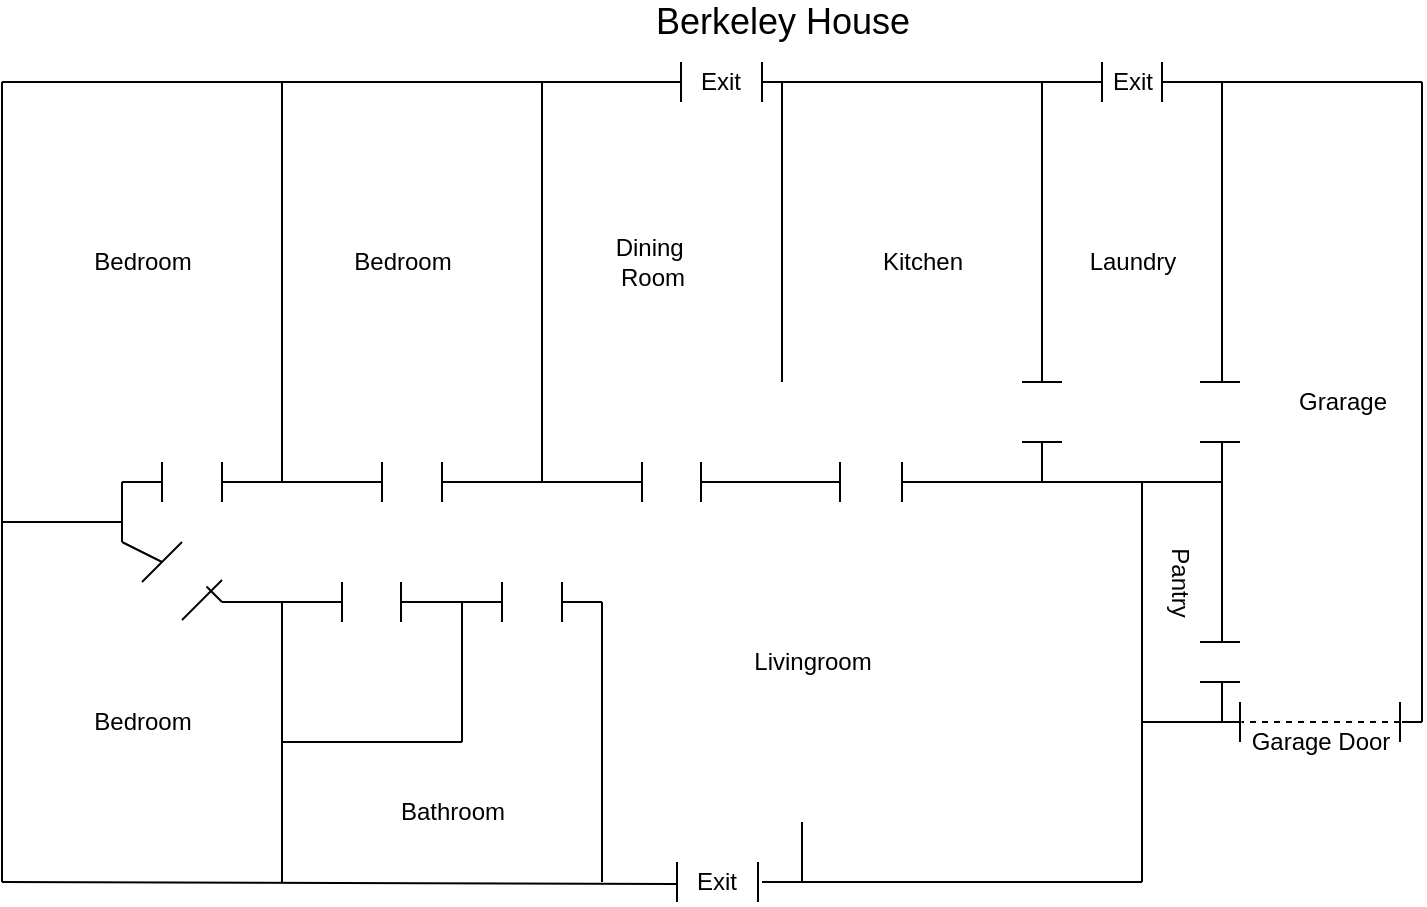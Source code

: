 <mxfile version="13.11.0" type="device"><diagram id="56RaiD-7mekOTDx0zwvP" name="Page-1"><mxGraphModel dx="764" dy="486" grid="1" gridSize="10" guides="1" tooltips="1" connect="1" arrows="1" fold="1" page="1" pageScale="1" pageWidth="850" pageHeight="1100" math="0" shadow="0"><root><mxCell id="0"/><mxCell id="1" parent="0"/><mxCell id="UOR5gX8WoMu6iLSjcMPw-30" value="&lt;font style=&quot;font-size: 18px&quot;&gt;Berkeley House&lt;/font&gt;" style="text;html=1;align=center;verticalAlign=middle;resizable=0;points=[];autosize=1;" parent="1" vertex="1"><mxGeometry x="440" y="40" width="140" height="20" as="geometry"/></mxCell><mxCell id="UOR5gX8WoMu6iLSjcMPw-54" value="" style="endArrow=none;html=1;" parent="1" edge="1"><mxGeometry width="50" height="50" relative="1" as="geometry"><mxPoint x="739" y="410" as="sourcePoint"/><mxPoint x="739" y="390" as="targetPoint"/></mxGeometry></mxCell><mxCell id="UOR5gX8WoMu6iLSjcMPw-56" value="" style="endArrow=none;html=1;" parent="1" edge="1"><mxGeometry width="50" height="50" relative="1" as="geometry"><mxPoint x="819" y="410" as="sourcePoint"/><mxPoint x="819" y="390" as="targetPoint"/></mxGeometry></mxCell><mxCell id="UOR5gX8WoMu6iLSjcMPw-214" value="" style="endArrow=none;dashed=1;html=1;" parent="1" edge="1"><mxGeometry width="50" height="50" relative="1" as="geometry"><mxPoint x="819" y="400" as="sourcePoint"/><mxPoint x="739.75" y="400" as="targetPoint"/></mxGeometry></mxCell><mxCell id="UOR5gX8WoMu6iLSjcMPw-215" value="Garage Door" style="text;html=1;align=center;verticalAlign=middle;resizable=0;points=[];autosize=1;" parent="1" vertex="1"><mxGeometry x="739" y="400" width="80" height="20" as="geometry"/></mxCell><mxCell id="UOR5gX8WoMu6iLSjcMPw-288" value="" style="endArrow=none;html=1;" parent="1" edge="1"><mxGeometry width="50" height="50" relative="1" as="geometry"><mxPoint x="830" y="80" as="sourcePoint"/><mxPoint x="700" y="80" as="targetPoint"/></mxGeometry></mxCell><mxCell id="UOR5gX8WoMu6iLSjcMPw-295" value="" style="endArrow=none;html=1;" parent="1" edge="1"><mxGeometry width="50" height="50" relative="1" as="geometry"><mxPoint x="830" y="400" as="sourcePoint"/><mxPoint x="820" y="400" as="targetPoint"/></mxGeometry></mxCell><mxCell id="UOR5gX8WoMu6iLSjcMPw-299" value="" style="endArrow=none;html=1;" parent="1" edge="1"><mxGeometry width="50" height="50" relative="1" as="geometry"><mxPoint x="260" y="80" as="sourcePoint"/><mxPoint x="260" y="280" as="targetPoint"/></mxGeometry></mxCell><mxCell id="UOR5gX8WoMu6iLSjcMPw-300" value="" style="endArrow=none;html=1;" parent="1" edge="1"><mxGeometry width="50" height="50" relative="1" as="geometry"><mxPoint x="730" y="80" as="sourcePoint"/><mxPoint x="730" y="230" as="targetPoint"/></mxGeometry></mxCell><mxCell id="UOR5gX8WoMu6iLSjcMPw-301" value="" style="endArrow=none;html=1;" parent="1" edge="1"><mxGeometry width="50" height="50" relative="1" as="geometry"><mxPoint x="719" y="230" as="sourcePoint"/><mxPoint x="739" y="230" as="targetPoint"/></mxGeometry></mxCell><mxCell id="UOR5gX8WoMu6iLSjcMPw-302" value="" style="endArrow=none;html=1;" parent="1" edge="1"><mxGeometry width="50" height="50" relative="1" as="geometry"><mxPoint x="719" y="260" as="sourcePoint"/><mxPoint x="739" y="260" as="targetPoint"/></mxGeometry></mxCell><mxCell id="UOR5gX8WoMu6iLSjcMPw-303" value="" style="endArrow=none;html=1;" parent="1" edge="1"><mxGeometry width="50" height="50" relative="1" as="geometry"><mxPoint x="730" y="260" as="sourcePoint"/><mxPoint x="730" y="360" as="targetPoint"/></mxGeometry></mxCell><mxCell id="UOR5gX8WoMu6iLSjcMPw-304" value="" style="endArrow=none;html=1;" parent="1" edge="1"><mxGeometry width="50" height="50" relative="1" as="geometry"><mxPoint x="440" y="280" as="sourcePoint"/><mxPoint x="340" y="280" as="targetPoint"/></mxGeometry></mxCell><mxCell id="UOR5gX8WoMu6iLSjcMPw-308" value="" style="endArrow=none;html=1;" parent="1" edge="1"><mxGeometry width="50" height="50" relative="1" as="geometry"><mxPoint x="520" y="450" as="sourcePoint"/><mxPoint x="520" y="480" as="targetPoint"/></mxGeometry></mxCell><mxCell id="UOR5gX8WoMu6iLSjcMPw-310" value="Grarage" style="text;html=1;align=center;verticalAlign=middle;resizable=0;points=[];autosize=1;" parent="1" vertex="1"><mxGeometry x="760" y="230" width="60" height="20" as="geometry"/></mxCell><mxCell id="UOR5gX8WoMu6iLSjcMPw-314" value="" style="endArrow=none;html=1;exitX=0;exitY=0.55;exitDx=0;exitDy=0;exitPerimeter=0;" parent="1" source="UOR5gX8WoMu6iLSjcMPw-401" edge="1"><mxGeometry width="50" height="50" relative="1" as="geometry"><mxPoint x="440" y="480" as="sourcePoint"/><mxPoint x="120" y="480" as="targetPoint"/></mxGeometry></mxCell><mxCell id="UOR5gX8WoMu6iLSjcMPw-334" value="" style="endArrow=none;html=1;" parent="1" edge="1"><mxGeometry width="50" height="50" relative="1" as="geometry"><mxPoint x="500" y="480" as="sourcePoint"/><mxPoint x="690" y="480" as="targetPoint"/></mxGeometry></mxCell><mxCell id="UOR5gX8WoMu6iLSjcMPw-346" value="" style="endArrow=none;html=1;" parent="1" edge="1"><mxGeometry width="50" height="50" relative="1" as="geometry"><mxPoint x="700" y="90" as="sourcePoint"/><mxPoint x="700" y="70" as="targetPoint"/></mxGeometry></mxCell><mxCell id="UOR5gX8WoMu6iLSjcMPw-347" value="" style="endArrow=none;html=1;" parent="1" edge="1"><mxGeometry width="50" height="50" relative="1" as="geometry"><mxPoint x="670" y="90" as="sourcePoint"/><mxPoint x="670" y="70" as="targetPoint"/></mxGeometry></mxCell><mxCell id="UOR5gX8WoMu6iLSjcMPw-348" value="" style="endArrow=none;html=1;" parent="1" edge="1"><mxGeometry width="50" height="50" relative="1" as="geometry"><mxPoint x="670" y="80" as="sourcePoint"/><mxPoint x="500" y="80" as="targetPoint"/></mxGeometry></mxCell><mxCell id="UOR5gX8WoMu6iLSjcMPw-349" value="Exit" style="text;html=1;align=center;verticalAlign=middle;resizable=0;points=[];autosize=1;" parent="1" vertex="1"><mxGeometry x="665" y="70" width="40" height="20" as="geometry"/></mxCell><mxCell id="UOR5gX8WoMu6iLSjcMPw-354" value="" style="endArrow=none;html=1;" parent="1" edge="1"><mxGeometry width="50" height="50" relative="1" as="geometry"><mxPoint x="719" y="380" as="sourcePoint"/><mxPoint x="739" y="380" as="targetPoint"/></mxGeometry></mxCell><mxCell id="UOR5gX8WoMu6iLSjcMPw-355" value="" style="endArrow=none;html=1;" parent="1" edge="1"><mxGeometry width="50" height="50" relative="1" as="geometry"><mxPoint x="730" y="380" as="sourcePoint"/><mxPoint x="730" y="400" as="targetPoint"/></mxGeometry></mxCell><mxCell id="UOR5gX8WoMu6iLSjcMPw-359" value="" style="endArrow=none;html=1;" parent="1" edge="1"><mxGeometry width="50" height="50" relative="1" as="geometry"><mxPoint x="830" y="80" as="sourcePoint"/><mxPoint x="830" y="400" as="targetPoint"/></mxGeometry></mxCell><mxCell id="UOR5gX8WoMu6iLSjcMPw-371" value="" style="endArrow=none;html=1;" parent="1" edge="1"><mxGeometry width="50" height="50" relative="1" as="geometry"><mxPoint x="498" y="490" as="sourcePoint"/><mxPoint x="498" y="470" as="targetPoint"/></mxGeometry></mxCell><mxCell id="UOR5gX8WoMu6iLSjcMPw-372" value="" style="endArrow=none;html=1;" parent="1" edge="1"><mxGeometry width="50" height="50" relative="1" as="geometry"><mxPoint x="457.5" y="490" as="sourcePoint"/><mxPoint x="457.5" y="470" as="targetPoint"/></mxGeometry></mxCell><mxCell id="UOR5gX8WoMu6iLSjcMPw-374" value="" style="endArrow=none;html=1;" parent="1" edge="1"><mxGeometry width="50" height="50" relative="1" as="geometry"><mxPoint x="440" y="290" as="sourcePoint"/><mxPoint x="440" y="270" as="targetPoint"/></mxGeometry></mxCell><mxCell id="UOR5gX8WoMu6iLSjcMPw-375" value="" style="endArrow=none;html=1;" parent="1" edge="1"><mxGeometry width="50" height="50" relative="1" as="geometry"><mxPoint x="469.5" y="290" as="sourcePoint"/><mxPoint x="469.5" y="270" as="targetPoint"/></mxGeometry></mxCell><mxCell id="UOR5gX8WoMu6iLSjcMPw-376" value="" style="endArrow=none;html=1;" parent="1" edge="1"><mxGeometry width="50" height="50" relative="1" as="geometry"><mxPoint x="539" y="280" as="sourcePoint"/><mxPoint x="470" y="280" as="targetPoint"/></mxGeometry></mxCell><mxCell id="UOR5gX8WoMu6iLSjcMPw-377" value="" style="endArrow=none;html=1;" parent="1" edge="1"><mxGeometry width="50" height="50" relative="1" as="geometry"><mxPoint x="539" y="290" as="sourcePoint"/><mxPoint x="539" y="270" as="targetPoint"/></mxGeometry></mxCell><mxCell id="UOR5gX8WoMu6iLSjcMPw-379" value="" style="endArrow=none;html=1;" parent="1" edge="1"><mxGeometry width="50" height="50" relative="1" as="geometry"><mxPoint x="390" y="80" as="sourcePoint"/><mxPoint x="390" y="280" as="targetPoint"/></mxGeometry></mxCell><mxCell id="UOR5gX8WoMu6iLSjcMPw-380" value="Livingroom" style="text;html=1;align=center;verticalAlign=middle;resizable=0;points=[];autosize=1;" parent="1" vertex="1"><mxGeometry x="490" y="360" width="70" height="20" as="geometry"/></mxCell><mxCell id="UOR5gX8WoMu6iLSjcMPw-381" value="Kitchen" style="text;html=1;align=center;verticalAlign=middle;resizable=0;points=[];autosize=1;" parent="1" vertex="1"><mxGeometry x="550" y="160" width="60" height="20" as="geometry"/></mxCell><mxCell id="UOR5gX8WoMu6iLSjcMPw-383" value="" style="endArrow=none;html=1;" parent="1" edge="1"><mxGeometry width="50" height="50" relative="1" as="geometry"><mxPoint x="570" y="290" as="sourcePoint"/><mxPoint x="570" y="270" as="targetPoint"/></mxGeometry></mxCell><mxCell id="UOR5gX8WoMu6iLSjcMPw-386" value="" style="endArrow=none;html=1;" parent="1" edge="1"><mxGeometry width="50" height="50" relative="1" as="geometry"><mxPoint x="640" y="80" as="sourcePoint"/><mxPoint x="640" y="230" as="targetPoint"/></mxGeometry></mxCell><mxCell id="UOR5gX8WoMu6iLSjcMPw-397" value="Bathroom" style="text;html=1;align=center;verticalAlign=middle;resizable=0;points=[];autosize=1;" parent="1" vertex="1"><mxGeometry x="310" y="435" width="70" height="20" as="geometry"/></mxCell><mxCell id="UOR5gX8WoMu6iLSjcMPw-398" value="Laundry" style="text;html=1;align=center;verticalAlign=middle;resizable=0;points=[];autosize=1;" parent="1" vertex="1"><mxGeometry x="655" y="160" width="60" height="20" as="geometry"/></mxCell><mxCell id="UOR5gX8WoMu6iLSjcMPw-399" value="Dining&amp;nbsp;&lt;br&gt;Room" style="text;html=1;align=center;verticalAlign=middle;resizable=0;points=[];autosize=1;" parent="1" vertex="1"><mxGeometry x="420" y="155" width="50" height="30" as="geometry"/></mxCell><mxCell id="UOR5gX8WoMu6iLSjcMPw-401" value="Exit" style="text;html=1;align=center;verticalAlign=middle;resizable=0;points=[];autosize=1;" parent="1" vertex="1"><mxGeometry x="457" y="470" width="40" height="20" as="geometry"/></mxCell><mxCell id="UOR5gX8WoMu6iLSjcMPw-402" value="" style="endArrow=none;html=1;" parent="1" edge="1"><mxGeometry width="50" height="50" relative="1" as="geometry"><mxPoint x="460" y="80" as="sourcePoint"/><mxPoint x="120" y="80" as="targetPoint"/></mxGeometry></mxCell><mxCell id="UOR5gX8WoMu6iLSjcMPw-403" value="" style="endArrow=none;html=1;" parent="1" edge="1"><mxGeometry width="50" height="50" relative="1" as="geometry"><mxPoint x="500" y="90" as="sourcePoint"/><mxPoint x="500" y="70" as="targetPoint"/></mxGeometry></mxCell><mxCell id="UOR5gX8WoMu6iLSjcMPw-404" value="" style="endArrow=none;html=1;" parent="1" edge="1"><mxGeometry width="50" height="50" relative="1" as="geometry"><mxPoint x="459.5" y="90" as="sourcePoint"/><mxPoint x="459.5" y="70" as="targetPoint"/></mxGeometry></mxCell><mxCell id="UOR5gX8WoMu6iLSjcMPw-405" value="Exit" style="text;html=1;align=center;verticalAlign=middle;resizable=0;points=[];autosize=1;" parent="1" vertex="1"><mxGeometry x="459" y="70" width="40" height="20" as="geometry"/></mxCell><mxCell id="UOR5gX8WoMu6iLSjcMPw-406" value="" style="endArrow=none;html=1;" parent="1" edge="1"><mxGeometry width="50" height="50" relative="1" as="geometry"><mxPoint x="630" y="230" as="sourcePoint"/><mxPoint x="650" y="230" as="targetPoint"/></mxGeometry></mxCell><mxCell id="UOR5gX8WoMu6iLSjcMPw-407" value="" style="endArrow=none;html=1;" parent="1" edge="1"><mxGeometry width="50" height="50" relative="1" as="geometry"><mxPoint x="630" y="260" as="sourcePoint"/><mxPoint x="650" y="260" as="targetPoint"/></mxGeometry></mxCell><mxCell id="UOR5gX8WoMu6iLSjcMPw-408" value="" style="endArrow=none;html=1;" parent="1" edge="1"><mxGeometry width="50" height="50" relative="1" as="geometry"><mxPoint x="690" y="280" as="sourcePoint"/><mxPoint x="690" y="480" as="targetPoint"/></mxGeometry></mxCell><mxCell id="UOR5gX8WoMu6iLSjcMPw-409" value="" style="endArrow=none;html=1;" parent="1" edge="1"><mxGeometry width="50" height="50" relative="1" as="geometry"><mxPoint x="730" y="280" as="sourcePoint"/><mxPoint x="570" y="280" as="targetPoint"/></mxGeometry></mxCell><mxCell id="UOR5gX8WoMu6iLSjcMPw-411" value="" style="endArrow=none;html=1;" parent="1" edge="1"><mxGeometry width="50" height="50" relative="1" as="geometry"><mxPoint x="510" y="80" as="sourcePoint"/><mxPoint x="510" y="230" as="targetPoint"/></mxGeometry></mxCell><mxCell id="UOR5gX8WoMu6iLSjcMPw-412" value="" style="endArrow=none;html=1;" parent="1" edge="1"><mxGeometry width="50" height="50" relative="1" as="geometry"><mxPoint x="120" y="80" as="sourcePoint"/><mxPoint x="120" y="480" as="targetPoint"/></mxGeometry></mxCell><mxCell id="UOR5gX8WoMu6iLSjcMPw-413" value="" style="endArrow=none;html=1;" parent="1" edge="1"><mxGeometry width="50" height="50" relative="1" as="geometry"><mxPoint x="310" y="280" as="sourcePoint"/><mxPoint x="230" y="280" as="targetPoint"/></mxGeometry></mxCell><mxCell id="UOR5gX8WoMu6iLSjcMPw-414" value="" style="endArrow=none;html=1;" parent="1" edge="1"><mxGeometry width="50" height="50" relative="1" as="geometry"><mxPoint x="340" y="290" as="sourcePoint"/><mxPoint x="340" y="270" as="targetPoint"/></mxGeometry></mxCell><mxCell id="UOR5gX8WoMu6iLSjcMPw-415" value="" style="endArrow=none;html=1;" parent="1" edge="1"><mxGeometry width="50" height="50" relative="1" as="geometry"><mxPoint x="310" y="290" as="sourcePoint"/><mxPoint x="310" y="270" as="targetPoint"/></mxGeometry></mxCell><mxCell id="UOR5gX8WoMu6iLSjcMPw-416" value="" style="endArrow=none;html=1;" parent="1" edge="1"><mxGeometry width="50" height="50" relative="1" as="geometry"><mxPoint x="230" y="290" as="sourcePoint"/><mxPoint x="230" y="270" as="targetPoint"/></mxGeometry></mxCell><mxCell id="UOR5gX8WoMu6iLSjcMPw-417" value="" style="endArrow=none;html=1;" parent="1" edge="1"><mxGeometry width="50" height="50" relative="1" as="geometry"><mxPoint x="200" y="290" as="sourcePoint"/><mxPoint x="200" y="270" as="targetPoint"/></mxGeometry></mxCell><mxCell id="UOR5gX8WoMu6iLSjcMPw-418" value="" style="endArrow=none;html=1;" parent="1" edge="1"><mxGeometry width="50" height="50" relative="1" as="geometry"><mxPoint x="180" y="300" as="sourcePoint"/><mxPoint x="120" y="300" as="targetPoint"/></mxGeometry></mxCell><mxCell id="UOR5gX8WoMu6iLSjcMPw-419" value="" style="endArrow=none;html=1;" parent="1" edge="1"><mxGeometry width="50" height="50" relative="1" as="geometry"><mxPoint x="180" y="300" as="sourcePoint"/><mxPoint x="180" y="280" as="targetPoint"/></mxGeometry></mxCell><mxCell id="UOR5gX8WoMu6iLSjcMPw-420" value="" style="endArrow=none;html=1;" parent="1" edge="1"><mxGeometry width="50" height="50" relative="1" as="geometry"><mxPoint x="180" y="280" as="sourcePoint"/><mxPoint x="200" y="280" as="targetPoint"/></mxGeometry></mxCell><mxCell id="UOR5gX8WoMu6iLSjcMPw-421" value="" style="endArrow=none;html=1;" parent="1" edge="1"><mxGeometry width="50" height="50" relative="1" as="geometry"><mxPoint x="180" y="310" as="sourcePoint"/><mxPoint x="180" y="300" as="targetPoint"/></mxGeometry></mxCell><mxCell id="UOR5gX8WoMu6iLSjcMPw-422" value="" style="endArrow=none;html=1;" parent="1" edge="1"><mxGeometry width="50" height="50" relative="1" as="geometry"><mxPoint x="200" y="320" as="sourcePoint"/><mxPoint x="180" y="310" as="targetPoint"/></mxGeometry></mxCell><mxCell id="UOR5gX8WoMu6iLSjcMPw-423" value="" style="endArrow=none;html=1;" parent="1" edge="1"><mxGeometry width="50" height="50" relative="1" as="geometry"><mxPoint x="260" y="340" as="sourcePoint"/><mxPoint x="260" y="480" as="targetPoint"/></mxGeometry></mxCell><mxCell id="UOR5gX8WoMu6iLSjcMPw-424" value="" style="endArrow=none;html=1;" parent="1" edge="1"><mxGeometry width="50" height="50" relative="1" as="geometry"><mxPoint x="230" y="340" as="sourcePoint"/><mxPoint x="290" y="340" as="targetPoint"/></mxGeometry></mxCell><mxCell id="UOR5gX8WoMu6iLSjcMPw-425" value="" style="endArrow=none;html=1;" parent="1" edge="1"><mxGeometry width="50" height="50" relative="1" as="geometry"><mxPoint x="190" y="330" as="sourcePoint"/><mxPoint x="210" y="310" as="targetPoint"/></mxGeometry></mxCell><mxCell id="UOR5gX8WoMu6iLSjcMPw-426" value="" style="endArrow=none;html=1;" parent="1" edge="1"><mxGeometry width="50" height="50" relative="1" as="geometry"><mxPoint x="230" y="340" as="sourcePoint"/><mxPoint x="230" y="340" as="targetPoint"/><Array as="points"><mxPoint x="220" y="330"/></Array></mxGeometry></mxCell><mxCell id="UOR5gX8WoMu6iLSjcMPw-427" value="" style="endArrow=none;html=1;" parent="1" edge="1"><mxGeometry width="50" height="50" relative="1" as="geometry"><mxPoint x="210" y="349" as="sourcePoint"/><mxPoint x="230" y="329" as="targetPoint"/></mxGeometry></mxCell><mxCell id="UOR5gX8WoMu6iLSjcMPw-428" value="Bedroom" style="text;html=1;align=center;verticalAlign=middle;resizable=0;points=[];autosize=1;" parent="1" vertex="1"><mxGeometry x="290" y="160" width="60" height="20" as="geometry"/></mxCell><mxCell id="UOR5gX8WoMu6iLSjcMPw-429" value="Bedroom" style="text;html=1;align=center;verticalAlign=middle;resizable=0;points=[];autosize=1;" parent="1" vertex="1"><mxGeometry x="160" y="160" width="60" height="20" as="geometry"/></mxCell><mxCell id="UOR5gX8WoMu6iLSjcMPw-430" value="Bedroom" style="text;html=1;align=center;verticalAlign=middle;resizable=0;points=[];autosize=1;" parent="1" vertex="1"><mxGeometry x="160" y="390" width="60" height="20" as="geometry"/></mxCell><mxCell id="UOR5gX8WoMu6iLSjcMPw-434" value="" style="endArrow=none;html=1;" parent="1" edge="1"><mxGeometry width="50" height="50" relative="1" as="geometry"><mxPoint x="420" y="340" as="sourcePoint"/><mxPoint x="420" y="480" as="targetPoint"/></mxGeometry></mxCell><mxCell id="UOR5gX8WoMu6iLSjcMPw-435" value="" style="endArrow=none;html=1;" parent="1" edge="1"><mxGeometry width="50" height="50" relative="1" as="geometry"><mxPoint x="290" y="350" as="sourcePoint"/><mxPoint x="290" y="330" as="targetPoint"/></mxGeometry></mxCell><mxCell id="UOR5gX8WoMu6iLSjcMPw-436" value="" style="endArrow=none;html=1;" parent="1" edge="1"><mxGeometry width="50" height="50" relative="1" as="geometry"><mxPoint x="319.5" y="350" as="sourcePoint"/><mxPoint x="319.5" y="330" as="targetPoint"/></mxGeometry></mxCell><mxCell id="UOR5gX8WoMu6iLSjcMPw-437" value="" style="endArrow=none;html=1;" parent="1" edge="1"><mxGeometry width="50" height="50" relative="1" as="geometry"><mxPoint x="320" y="340" as="sourcePoint"/><mxPoint x="370" y="340" as="targetPoint"/></mxGeometry></mxCell><mxCell id="UOR5gX8WoMu6iLSjcMPw-438" value="" style="endArrow=none;html=1;" parent="1" edge="1"><mxGeometry width="50" height="50" relative="1" as="geometry"><mxPoint x="260" y="410" as="sourcePoint"/><mxPoint x="350" y="410" as="targetPoint"/></mxGeometry></mxCell><mxCell id="UOR5gX8WoMu6iLSjcMPw-439" value="" style="endArrow=none;html=1;" parent="1" edge="1"><mxGeometry width="50" height="50" relative="1" as="geometry"><mxPoint x="350" y="340" as="sourcePoint"/><mxPoint x="350" y="410" as="targetPoint"/></mxGeometry></mxCell><mxCell id="UOR5gX8WoMu6iLSjcMPw-440" value="" style="endArrow=none;html=1;" parent="1" edge="1"><mxGeometry width="50" height="50" relative="1" as="geometry"><mxPoint x="370" y="350" as="sourcePoint"/><mxPoint x="370" y="330" as="targetPoint"/></mxGeometry></mxCell><mxCell id="UOR5gX8WoMu6iLSjcMPw-441" value="" style="endArrow=none;html=1;" parent="1" edge="1"><mxGeometry width="50" height="50" relative="1" as="geometry"><mxPoint x="400" y="350" as="sourcePoint"/><mxPoint x="400" y="330" as="targetPoint"/></mxGeometry></mxCell><mxCell id="UOR5gX8WoMu6iLSjcMPw-442" value="" style="endArrow=none;html=1;" parent="1" edge="1"><mxGeometry width="50" height="50" relative="1" as="geometry"><mxPoint x="400" y="340" as="sourcePoint"/><mxPoint x="420" y="340" as="targetPoint"/></mxGeometry></mxCell><mxCell id="2_C5M9m9kIkqN9c96wvP-1" value="" style="endArrow=none;html=1;" edge="1" parent="1"><mxGeometry width="50" height="50" relative="1" as="geometry"><mxPoint x="640" y="260" as="sourcePoint"/><mxPoint x="640" y="280" as="targetPoint"/></mxGeometry></mxCell><mxCell id="2_C5M9m9kIkqN9c96wvP-2" value="" style="endArrow=none;html=1;" edge="1" parent="1"><mxGeometry width="50" height="50" relative="1" as="geometry"><mxPoint x="690" y="400" as="sourcePoint"/><mxPoint x="739" y="400" as="targetPoint"/></mxGeometry></mxCell><mxCell id="2_C5M9m9kIkqN9c96wvP-3" value="" style="endArrow=none;html=1;" edge="1" parent="1"><mxGeometry width="50" height="50" relative="1" as="geometry"><mxPoint x="719" y="360" as="sourcePoint"/><mxPoint x="739" y="360" as="targetPoint"/></mxGeometry></mxCell><mxCell id="2_C5M9m9kIkqN9c96wvP-4" value="Pantry" style="text;html=1;align=center;verticalAlign=middle;resizable=0;points=[];autosize=1;rotation=90;" vertex="1" parent="1"><mxGeometry x="684" y="320" width="50" height="20" as="geometry"/></mxCell></root></mxGraphModel></diagram></mxfile>